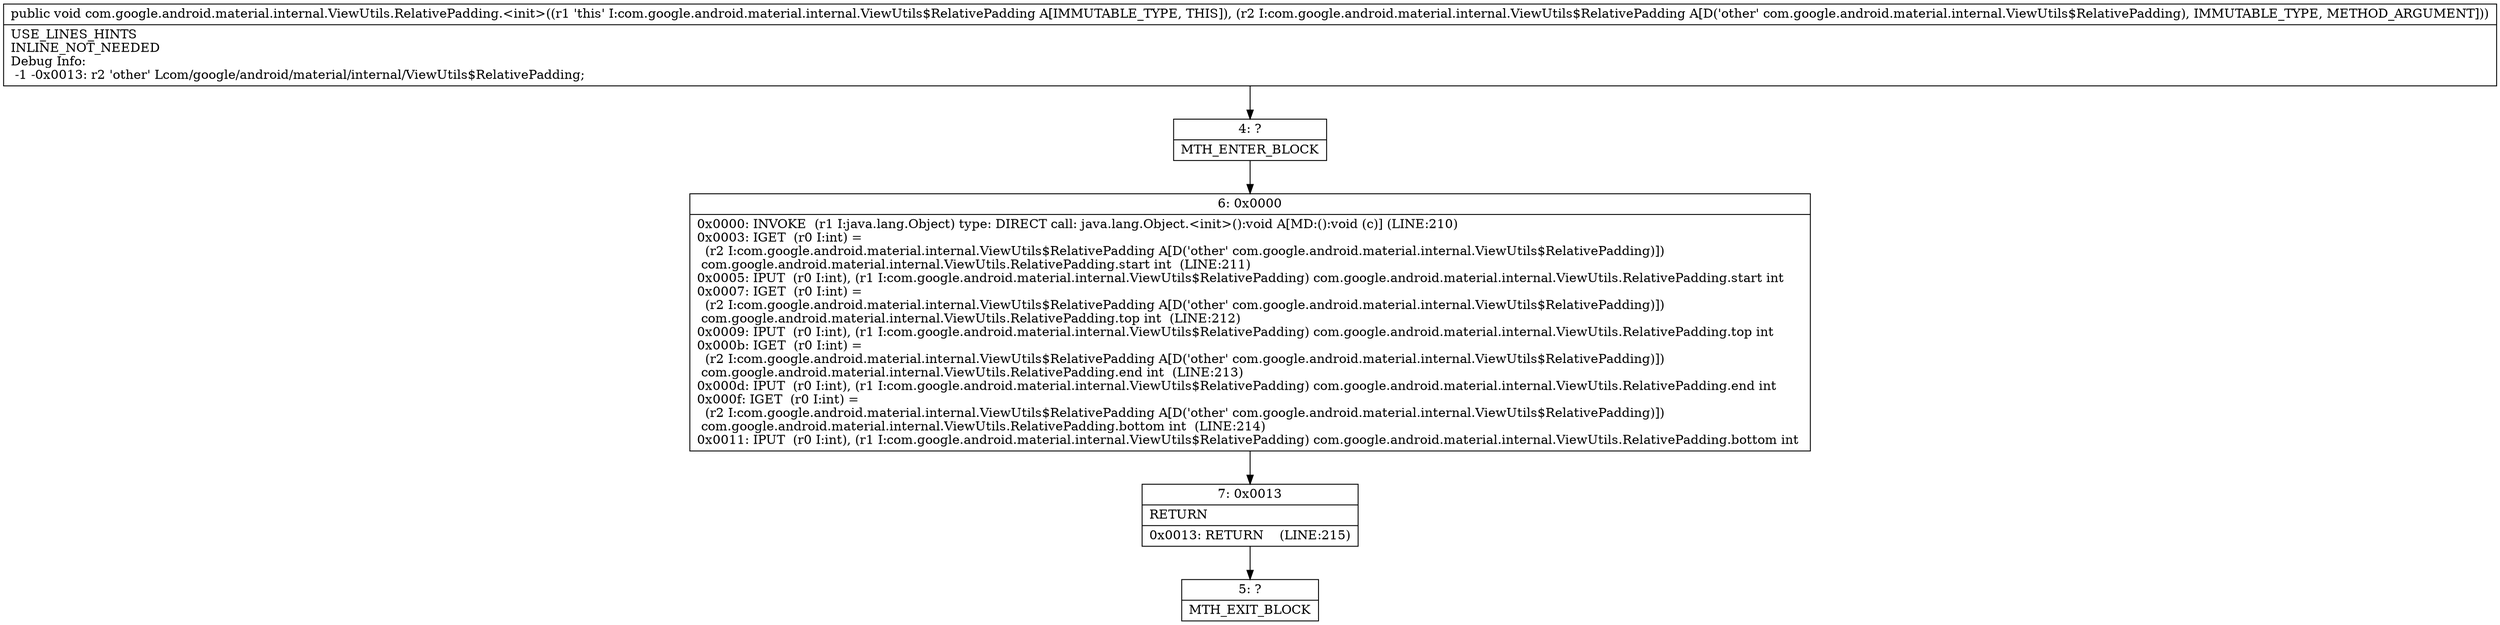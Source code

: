 digraph "CFG forcom.google.android.material.internal.ViewUtils.RelativePadding.\<init\>(Lcom\/google\/android\/material\/internal\/ViewUtils$RelativePadding;)V" {
Node_4 [shape=record,label="{4\:\ ?|MTH_ENTER_BLOCK\l}"];
Node_6 [shape=record,label="{6\:\ 0x0000|0x0000: INVOKE  (r1 I:java.lang.Object) type: DIRECT call: java.lang.Object.\<init\>():void A[MD:():void (c)] (LINE:210)\l0x0003: IGET  (r0 I:int) = \l  (r2 I:com.google.android.material.internal.ViewUtils$RelativePadding A[D('other' com.google.android.material.internal.ViewUtils$RelativePadding)])\l com.google.android.material.internal.ViewUtils.RelativePadding.start int  (LINE:211)\l0x0005: IPUT  (r0 I:int), (r1 I:com.google.android.material.internal.ViewUtils$RelativePadding) com.google.android.material.internal.ViewUtils.RelativePadding.start int \l0x0007: IGET  (r0 I:int) = \l  (r2 I:com.google.android.material.internal.ViewUtils$RelativePadding A[D('other' com.google.android.material.internal.ViewUtils$RelativePadding)])\l com.google.android.material.internal.ViewUtils.RelativePadding.top int  (LINE:212)\l0x0009: IPUT  (r0 I:int), (r1 I:com.google.android.material.internal.ViewUtils$RelativePadding) com.google.android.material.internal.ViewUtils.RelativePadding.top int \l0x000b: IGET  (r0 I:int) = \l  (r2 I:com.google.android.material.internal.ViewUtils$RelativePadding A[D('other' com.google.android.material.internal.ViewUtils$RelativePadding)])\l com.google.android.material.internal.ViewUtils.RelativePadding.end int  (LINE:213)\l0x000d: IPUT  (r0 I:int), (r1 I:com.google.android.material.internal.ViewUtils$RelativePadding) com.google.android.material.internal.ViewUtils.RelativePadding.end int \l0x000f: IGET  (r0 I:int) = \l  (r2 I:com.google.android.material.internal.ViewUtils$RelativePadding A[D('other' com.google.android.material.internal.ViewUtils$RelativePadding)])\l com.google.android.material.internal.ViewUtils.RelativePadding.bottom int  (LINE:214)\l0x0011: IPUT  (r0 I:int), (r1 I:com.google.android.material.internal.ViewUtils$RelativePadding) com.google.android.material.internal.ViewUtils.RelativePadding.bottom int \l}"];
Node_7 [shape=record,label="{7\:\ 0x0013|RETURN\l|0x0013: RETURN    (LINE:215)\l}"];
Node_5 [shape=record,label="{5\:\ ?|MTH_EXIT_BLOCK\l}"];
MethodNode[shape=record,label="{public void com.google.android.material.internal.ViewUtils.RelativePadding.\<init\>((r1 'this' I:com.google.android.material.internal.ViewUtils$RelativePadding A[IMMUTABLE_TYPE, THIS]), (r2 I:com.google.android.material.internal.ViewUtils$RelativePadding A[D('other' com.google.android.material.internal.ViewUtils$RelativePadding), IMMUTABLE_TYPE, METHOD_ARGUMENT]))  | USE_LINES_HINTS\lINLINE_NOT_NEEDED\lDebug Info:\l  \-1 \-0x0013: r2 'other' Lcom\/google\/android\/material\/internal\/ViewUtils$RelativePadding;\l}"];
MethodNode -> Node_4;Node_4 -> Node_6;
Node_6 -> Node_7;
Node_7 -> Node_5;
}

